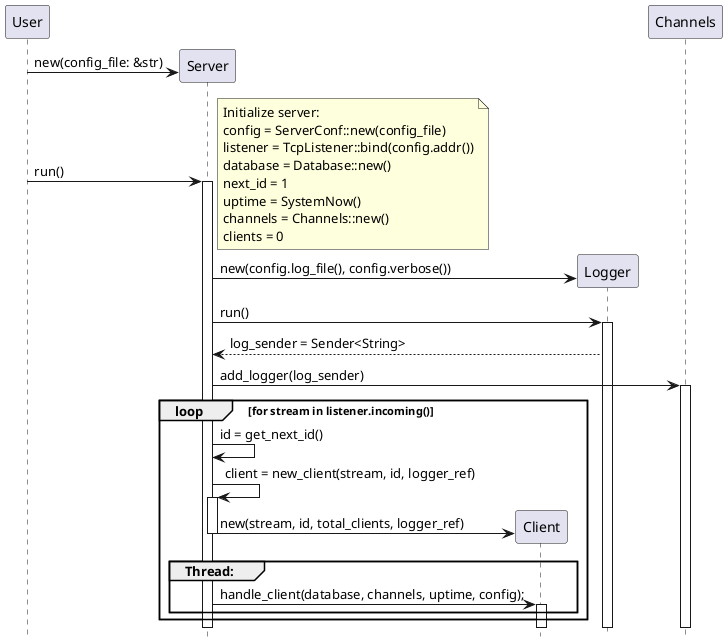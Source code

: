 @startuml start_redis
hide footbox
participant User order 10
participant Server order 20
participant Client order 30
participant Logger order 40
participant Channels order 50

create Server
User -> Server: new(config_file: &str)
User -> Server ++: run()
note right: Initialize server:\nconfig = ServerConf::new(config_file)\nlistener = TcpListener::bind(config.addr())\ndatabase = Database::new()\nnext_id = 1\nuptime = SystemNow()\nchannels = Channels::new()\nclients = 0

create Logger
Server -> Logger : new(config.log_file(), config.verbose())
Server -> Logger ++: run()
Logger --> Server: log_sender = Sender<String>

Server -> Channels ++: add_logger(log_sender)
    loop for stream in listener.incoming()
        Server -> Server: id = get_next_id()
        Server -> Server ++: client = new_client(stream, id, logger_ref)
        create Client
        Server -> Client : new(stream, id, total_clients, logger_ref)
        deactivate Server
        group Thread:
            Server -> Client ++: handle_client(database, channels, uptime, config);
        end
    end

@enduml